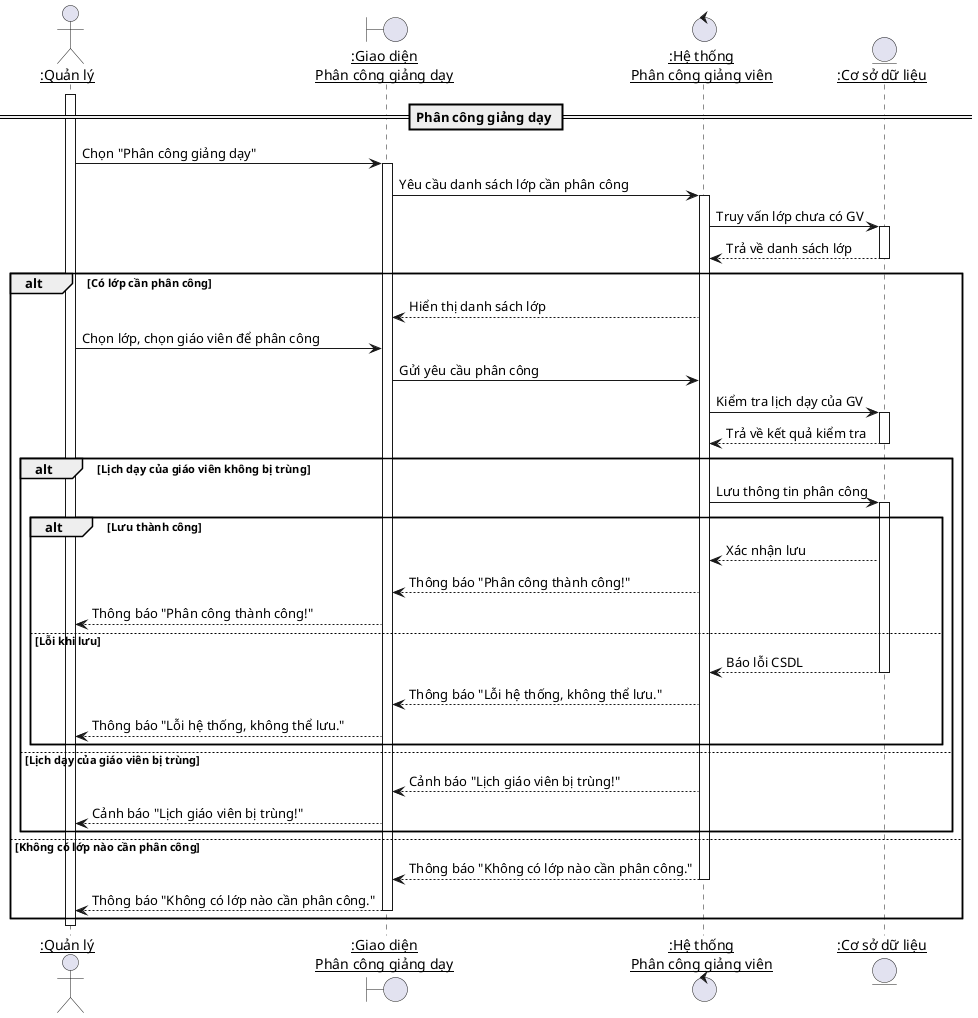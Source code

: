 @startuml "Quản lý Giảng viên - Phân công giảng dạy"

actor "<u>:Quản lý" as Manager

' --- Định nghĩa các đối tượng ---
boundary "<u>:Giao diện\n<u>Phân công giảng dạy" as TeachingUI
control "<u>:Hệ thống\n<u>Phân công giảng viên" as TeachingSystem
entity "<u>:Cơ sở dữ liệu" as Database

' --- Bắt đầu luồng ---
activate Manager

' ========================================
' Luồng: Phân công giảng dạy
' ========================================
== Phân công giảng dạy ==
Manager -> TeachingUI: Chọn "Phân công giảng dạy"
activate TeachingUI

TeachingUI -> TeachingSystem: Yêu cầu danh sách lớp cần phân công
activate TeachingSystem

TeachingSystem -> Database: Truy vấn lớp chưa có GV
activate Database
Database --> TeachingSystem: Trả về danh sách lớp
deactivate Database

alt Có lớp cần phân công
    TeachingSystem --> TeachingUI: Hiển thị danh sách lớp
    
    Manager -> TeachingUI: Chọn lớp, chọn giáo viên để phân công
    TeachingUI -> TeachingSystem: Gửi yêu cầu phân công

    TeachingSystem -> Database: Kiểm tra lịch dạy của GV
    activate Database
    Database --> TeachingSystem: Trả về kết quả kiểm tra
    deactivate Database

    alt Lịch dạy của giáo viên không bị trùng
        TeachingSystem -> Database: Lưu thông tin phân công
        activate Database
        alt Lưu thành công
            Database --> TeachingSystem: Xác nhận lưu
            TeachingSystem --> TeachingUI: Thông báo "Phân công thành công!"
            TeachingUI --> Manager: Thông báo "Phân công thành công!"
        else Lỗi khi lưu
            Database --> TeachingSystem: Báo lỗi CSDL
            deactivate Database
            TeachingSystem --> TeachingUI: Thông báo "Lỗi hệ thống, không thể lưu."
            TeachingUI --> Manager: Thông báo "Lỗi hệ thống, không thể lưu."
        end
    else Lịch dạy của giáo viên bị trùng
        TeachingSystem --> TeachingUI: Cảnh báo "Lịch giáo viên bị trùng!"
        TeachingUI --> Manager: Cảnh báo "Lịch giáo viên bị trùng!"
    end

else Không có lớp nào cần phân công
    TeachingSystem --> TeachingUI: Thông báo "Không có lớp nào cần phân công."
    deactivate TeachingSystem
    TeachingUI --> Manager: Thông báo "Không có lớp nào cần phân công."
    deactivate TeachingUI
end

deactivate Manager

@enduml